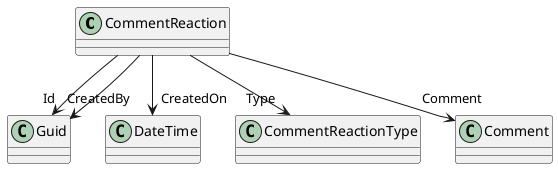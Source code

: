 @startuml
class CommentReaction {
}
CommentReaction --> "Id" Guid
CommentReaction --> "CreatedBy" Guid
CommentReaction --> "CreatedOn" DateTime
CommentReaction --> "Type" CommentReactionType
CommentReaction --> "Comment" Comment
@enduml
